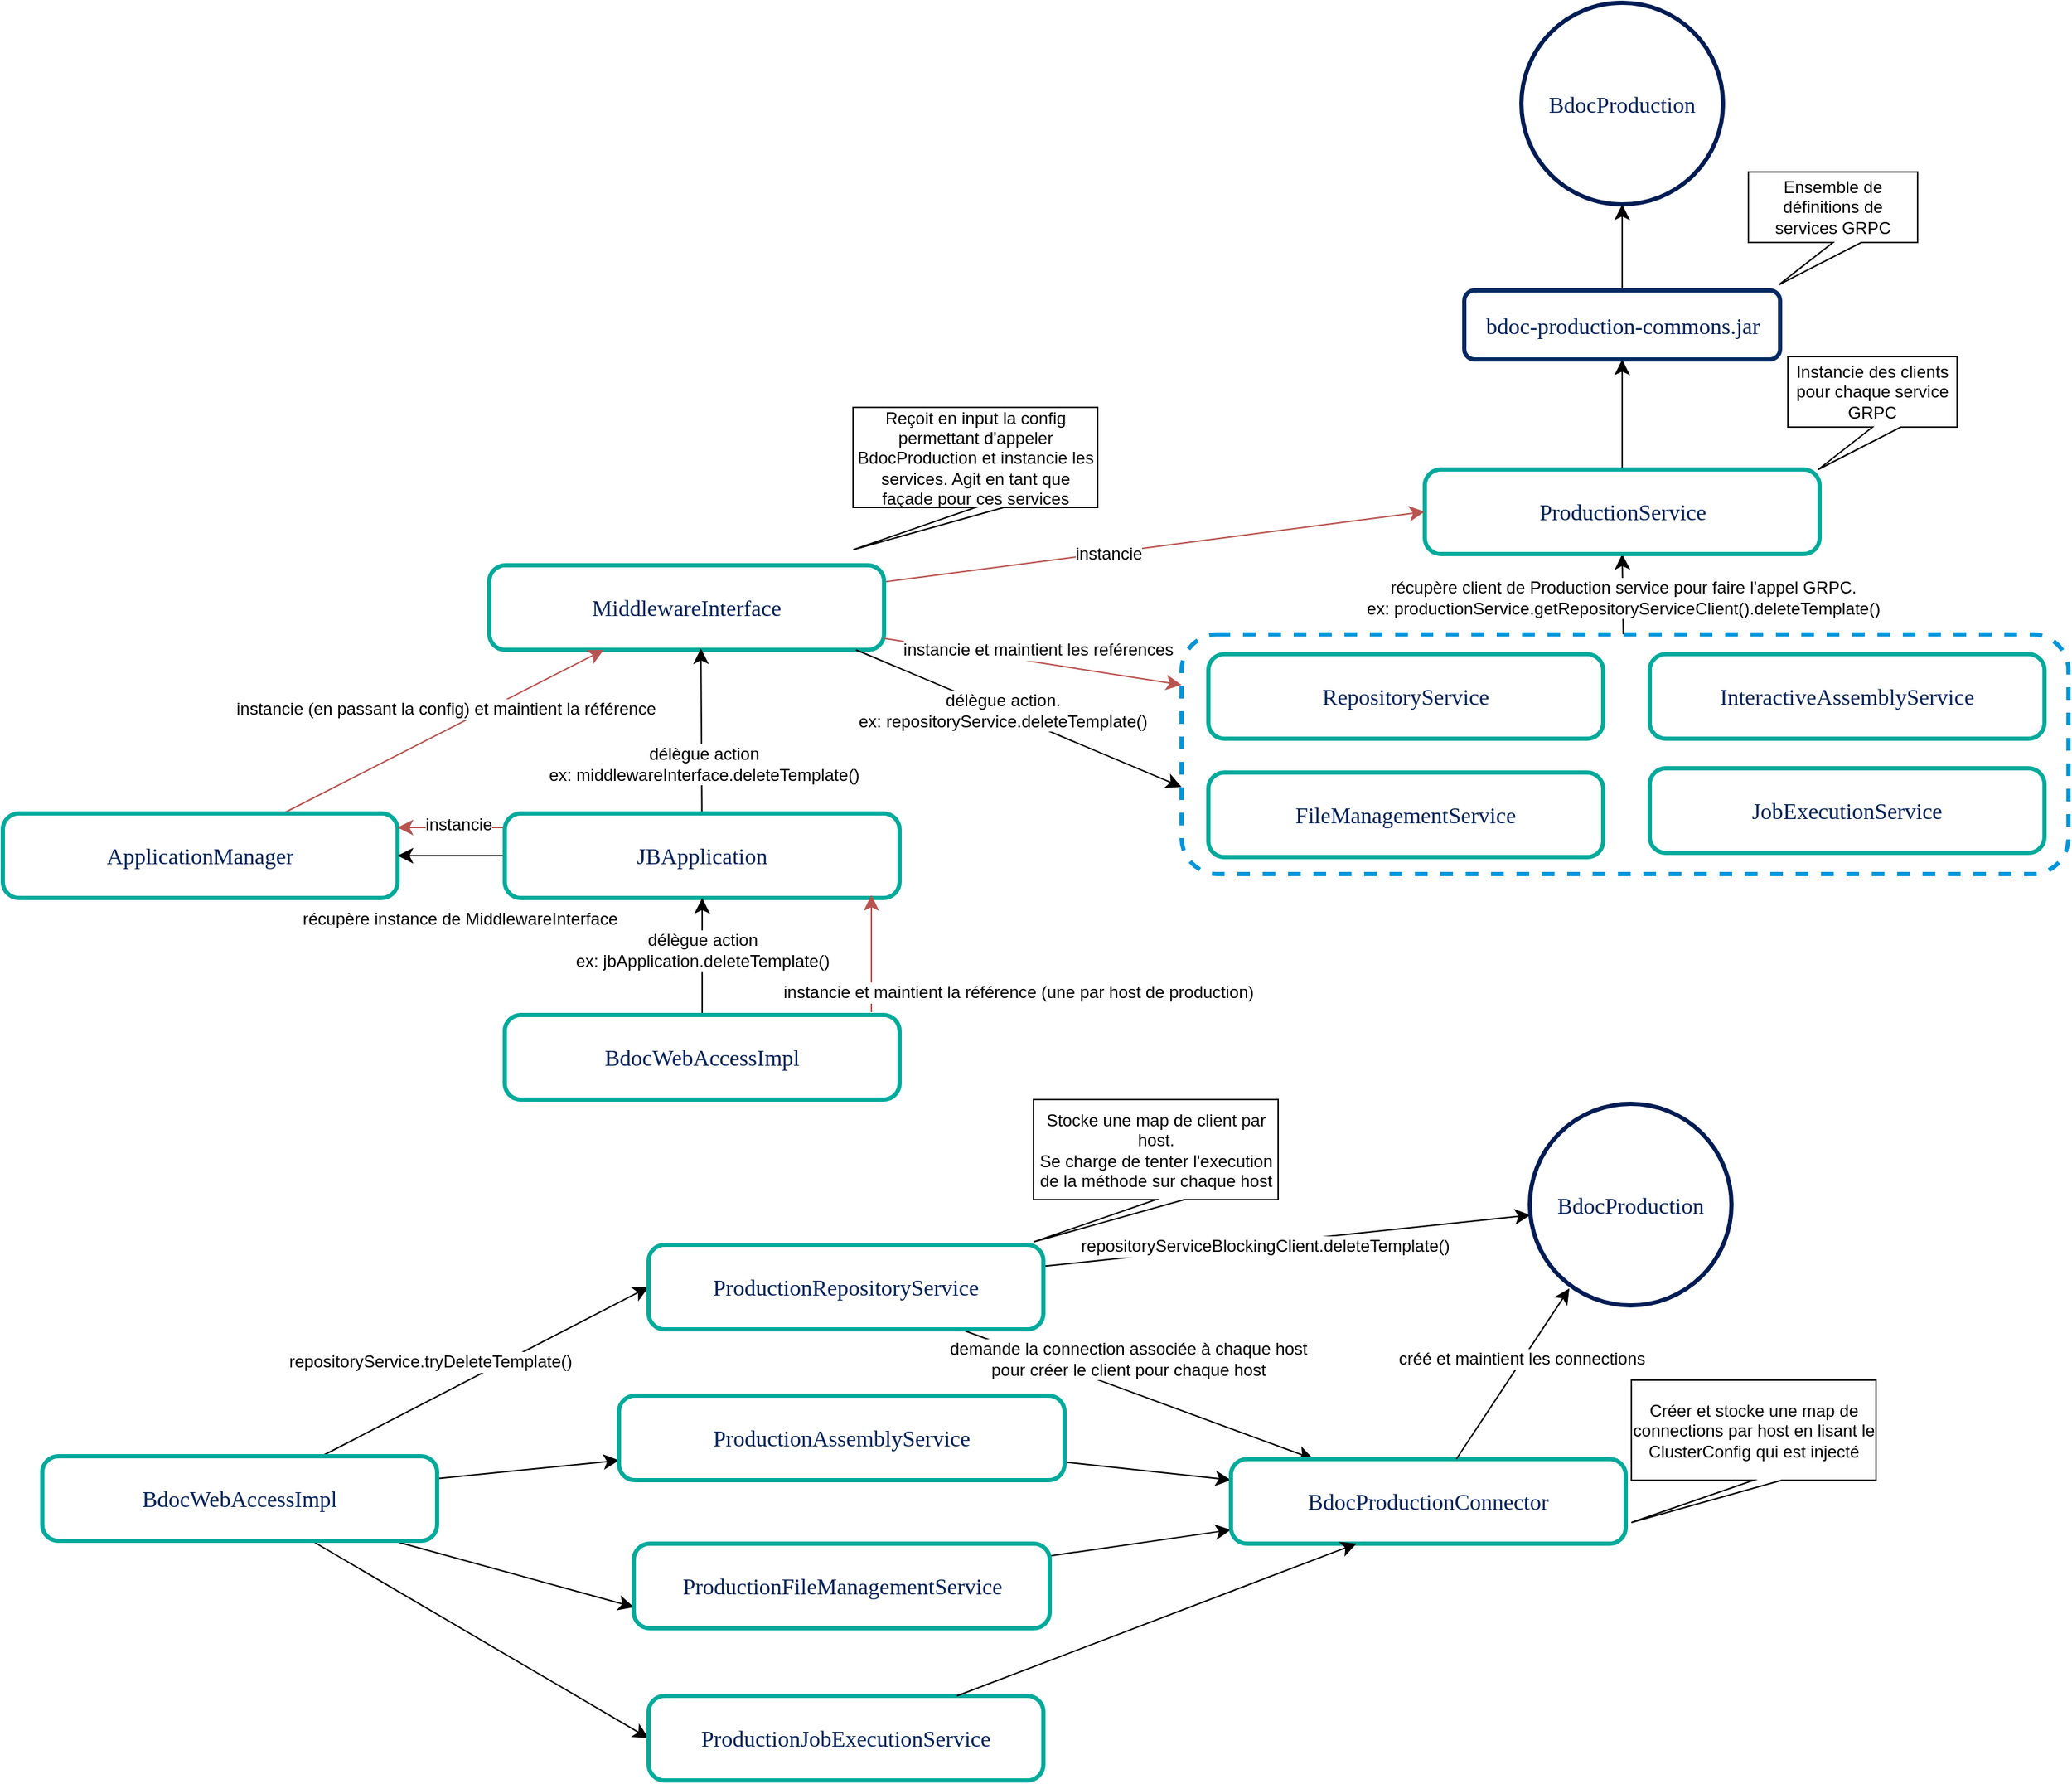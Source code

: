 <mxfile version="24.7.6">
  <diagram name="Page-1" id="mQtRlN96GZHrQYOkIhaN">
    <mxGraphModel dx="2634" dy="1352" grid="0" gridSize="10" guides="1" tooltips="1" connect="1" arrows="1" fold="1" page="0" pageScale="1" pageWidth="827" pageHeight="1169" math="0" shadow="0">
      <root>
        <mxCell id="0" />
        <mxCell id="1" parent="0" />
        <mxCell id="X8OBtTKPQ86jGMtwhGi1-28" style="edgeStyle=none;curved=1;rounded=0;orthogonalLoop=1;jettySize=auto;html=1;entryX=0.5;entryY=1;entryDx=0;entryDy=0;fontSize=12;startSize=8;endSize=8;" edge="1" parent="1" source="X8OBtTKPQ86jGMtwhGi1-25" target="X8OBtTKPQ86jGMtwhGi1-3">
          <mxGeometry relative="1" as="geometry" />
        </mxCell>
        <mxCell id="X8OBtTKPQ86jGMtwhGi1-34" value="&lt;div&gt;récupère client de Production service pour faire l&#39;appel GRPC.&lt;/div&gt;&lt;div&gt;ex: productionService.getRepositoryServiceClient().deleteTemplate()&lt;br&gt;&lt;/div&gt;" style="edgeLabel;html=1;align=center;verticalAlign=middle;resizable=0;points=[];fontSize=12;" vertex="1" connectable="0" parent="X8OBtTKPQ86jGMtwhGi1-28">
          <mxGeometry x="0.262" y="-2" relative="1" as="geometry">
            <mxPoint x="-2" y="10" as="offset" />
          </mxGeometry>
        </mxCell>
        <mxCell id="X8OBtTKPQ86jGMtwhGi1-25" value="" style="rounded=1;whiteSpace=wrap;html=1;strokeColor=#0095db;strokeWidth=3;arcSize=15;fontFamily=Cascadia code;fontSource=https%3A%2F%2Ffonts.googleapis.com%2Fcss%3Ffamily%3DCascadia%2Bcode;fontSize=16;fontColor=#002058;fontStyle=0;labelBackgroundColor=none;labelBorderColor=none;dashed=1;" vertex="1" parent="1">
          <mxGeometry x="-176" y="352" width="629" height="170" as="geometry" />
        </mxCell>
        <mxCell id="X8OBtTKPQ86jGMtwhGi1-1" value="BdocProduction" style="ellipse;whiteSpace=wrap;html=1;aspect=fixed;fillColor=#FFFFFF;strokeColor=#001C54;fontColor=#002058;fontFamily=Poppins;fontSource=https%3A%2F%2Ffonts.googleapis.com%2Fcss%3Ffamily%3DPoppins;fontSize=16;strokeWidth=3;fontStyle=0" vertex="1" parent="1">
          <mxGeometry x="65" y="-96" width="143" height="143" as="geometry" />
        </mxCell>
        <mxCell id="X8OBtTKPQ86jGMtwhGi1-10" style="edgeStyle=none;curved=1;rounded=0;orthogonalLoop=1;jettySize=auto;html=1;entryX=0.5;entryY=1;entryDx=0;entryDy=0;fontSize=12;startSize=8;endSize=8;" edge="1" parent="1" source="X8OBtTKPQ86jGMtwhGi1-3" target="X8OBtTKPQ86jGMtwhGi1-7">
          <mxGeometry relative="1" as="geometry" />
        </mxCell>
        <mxCell id="X8OBtTKPQ86jGMtwhGi1-3" value="ProductionService" style="rounded=1;whiteSpace=wrap;html=1;strokeColor=#00AA9B;strokeWidth=3;arcSize=19;fontFamily=Poppins;fontSource=https%3A%2F%2Ffonts.googleapis.com%2Fcss%3Ffamily%3DPoppins;fontSize=16;fontColor=#002058;fontStyle=0;labelBackgroundColor=none;labelBorderColor=none;" vertex="1" parent="1">
          <mxGeometry x="-3.5" y="235" width="280" height="60" as="geometry" />
        </mxCell>
        <mxCell id="X8OBtTKPQ86jGMtwhGi1-11" style="edgeStyle=none;curved=1;rounded=0;orthogonalLoop=1;jettySize=auto;html=1;entryX=0.5;entryY=1;entryDx=0;entryDy=0;fontSize=12;startSize=8;endSize=8;" edge="1" parent="1" source="X8OBtTKPQ86jGMtwhGi1-7" target="X8OBtTKPQ86jGMtwhGi1-1">
          <mxGeometry relative="1" as="geometry" />
        </mxCell>
        <mxCell id="X8OBtTKPQ86jGMtwhGi1-7" value="bdoc-production-commons.jar" style="rounded=1;whiteSpace=wrap;html=1;strokeColor=#042a60;strokeWidth=3;arcSize=15;fontFamily=Cascadia code;fontSource=https%3A%2F%2Ffonts.googleapis.com%2Fcss%3Ffamily%3DCascadia%2Bcode;fontSize=16;fontColor=#002058;fontStyle=0;labelBackgroundColor=none;labelBorderColor=none;" vertex="1" parent="1">
          <mxGeometry x="24.5" y="108" width="224" height="49" as="geometry" />
        </mxCell>
        <mxCell id="X8OBtTKPQ86jGMtwhGi1-9" value="Ensemble de définitions de services GRPC" style="shape=callout;whiteSpace=wrap;html=1;perimeter=calloutPerimeter;position2=0.18;" vertex="1" parent="1">
          <mxGeometry x="226" y="24" width="120" height="80" as="geometry" />
        </mxCell>
        <mxCell id="X8OBtTKPQ86jGMtwhGi1-12" value="Instancie des clients pour chaque service GRPC" style="shape=callout;whiteSpace=wrap;html=1;perimeter=calloutPerimeter;position2=0.18;" vertex="1" parent="1">
          <mxGeometry x="254" y="155" width="120" height="80" as="geometry" />
        </mxCell>
        <mxCell id="X8OBtTKPQ86jGMtwhGi1-15" style="edgeStyle=none;curved=1;rounded=0;orthogonalLoop=1;jettySize=auto;html=1;fontSize=12;startSize=8;endSize=8;fillColor=#f8cecc;strokeColor=#b85450;entryX=0;entryY=0.5;entryDx=0;entryDy=0;" edge="1" parent="1" source="X8OBtTKPQ86jGMtwhGi1-14" target="X8OBtTKPQ86jGMtwhGi1-3">
          <mxGeometry relative="1" as="geometry" />
        </mxCell>
        <mxCell id="X8OBtTKPQ86jGMtwhGi1-30" value="instancie" style="edgeLabel;html=1;align=center;verticalAlign=middle;resizable=0;points=[];fontSize=12;" vertex="1" connectable="0" parent="X8OBtTKPQ86jGMtwhGi1-15">
          <mxGeometry x="-0.172" y="-1" relative="1" as="geometry">
            <mxPoint as="offset" />
          </mxGeometry>
        </mxCell>
        <mxCell id="X8OBtTKPQ86jGMtwhGi1-14" value="MiddlewareInterface" style="rounded=1;whiteSpace=wrap;html=1;strokeColor=#00AA9B;strokeWidth=3;arcSize=19;fontFamily=Poppins;fontSource=https%3A%2F%2Ffonts.googleapis.com%2Fcss%3Ffamily%3DPoppins;fontSize=16;fontColor=#002058;fontStyle=0;labelBackgroundColor=none;labelBorderColor=none;" vertex="1" parent="1">
          <mxGeometry x="-667" y="303" width="280" height="60" as="geometry" />
        </mxCell>
        <mxCell id="X8OBtTKPQ86jGMtwhGi1-17" value="Reçoit en input la config permettant d&#39;appeler BdocProduction et instancie les services. Agit en tant que façade pour ces services" style="shape=callout;whiteSpace=wrap;html=1;perimeter=calloutPerimeter;position2=0;" vertex="1" parent="1">
          <mxGeometry x="-409" y="191" width="173.5" height="101" as="geometry" />
        </mxCell>
        <mxCell id="X8OBtTKPQ86jGMtwhGi1-18" value="RepositoryService" style="rounded=1;whiteSpace=wrap;html=1;strokeColor=#00AA9B;strokeWidth=3;arcSize=19;fontFamily=Poppins;fontSource=https%3A%2F%2Ffonts.googleapis.com%2Fcss%3Ffamily%3DPoppins;fontSize=16;fontColor=#002058;fontStyle=0;labelBackgroundColor=none;labelBorderColor=none;" vertex="1" parent="1">
          <mxGeometry x="-157" y="366" width="280" height="60" as="geometry" />
        </mxCell>
        <mxCell id="X8OBtTKPQ86jGMtwhGi1-19" value="InteractiveAssemblyService" style="rounded=1;whiteSpace=wrap;html=1;strokeColor=#00AA9B;strokeWidth=3;arcSize=19;fontFamily=Poppins;fontSource=https%3A%2F%2Ffonts.googleapis.com%2Fcss%3Ffamily%3DPoppins;fontSize=16;fontColor=#002058;fontStyle=0;labelBackgroundColor=none;labelBorderColor=none;" vertex="1" parent="1">
          <mxGeometry x="156" y="366" width="280" height="60" as="geometry" />
        </mxCell>
        <mxCell id="X8OBtTKPQ86jGMtwhGi1-20" value="FileManagementService" style="rounded=1;whiteSpace=wrap;html=1;strokeColor=#00AA9B;strokeWidth=3;arcSize=19;fontFamily=Poppins;fontSource=https%3A%2F%2Ffonts.googleapis.com%2Fcss%3Ffamily%3DPoppins;fontSize=16;fontColor=#002058;fontStyle=0;labelBackgroundColor=none;labelBorderColor=none;" vertex="1" parent="1">
          <mxGeometry x="-157" y="450" width="280" height="60" as="geometry" />
        </mxCell>
        <mxCell id="X8OBtTKPQ86jGMtwhGi1-21" value="JobExecutionService" style="rounded=1;whiteSpace=wrap;html=1;strokeColor=#00AA9B;strokeWidth=3;arcSize=19;fontFamily=Poppins;fontSource=https%3A%2F%2Ffonts.googleapis.com%2Fcss%3Ffamily%3DPoppins;fontSize=16;fontColor=#002058;fontStyle=0;labelBackgroundColor=none;labelBorderColor=none;" vertex="1" parent="1">
          <mxGeometry x="156" y="447" width="280" height="60" as="geometry" />
        </mxCell>
        <mxCell id="X8OBtTKPQ86jGMtwhGi1-26" style="edgeStyle=none;curved=1;rounded=0;orthogonalLoop=1;jettySize=auto;html=1;exitX=0.5;exitY=0;exitDx=0;exitDy=0;fontSize=12;startSize=8;endSize=8;" edge="1" parent="1" source="X8OBtTKPQ86jGMtwhGi1-25" target="X8OBtTKPQ86jGMtwhGi1-25">
          <mxGeometry relative="1" as="geometry" />
        </mxCell>
        <mxCell id="X8OBtTKPQ86jGMtwhGi1-27" style="edgeStyle=none;curved=1;rounded=0;orthogonalLoop=1;jettySize=auto;html=1;exitX=0.5;exitY=0;exitDx=0;exitDy=0;fontSize=12;startSize=8;endSize=8;" edge="1" parent="1" source="X8OBtTKPQ86jGMtwhGi1-25" target="X8OBtTKPQ86jGMtwhGi1-25">
          <mxGeometry relative="1" as="geometry" />
        </mxCell>
        <mxCell id="X8OBtTKPQ86jGMtwhGi1-29" style="edgeStyle=none;curved=1;rounded=0;orthogonalLoop=1;jettySize=auto;html=1;fontSize=12;startSize=8;endSize=8;fillColor=#f8cecc;strokeColor=#b85450;" edge="1" parent="1" source="X8OBtTKPQ86jGMtwhGi1-14" target="X8OBtTKPQ86jGMtwhGi1-25">
          <mxGeometry relative="1" as="geometry" />
        </mxCell>
        <mxCell id="X8OBtTKPQ86jGMtwhGi1-31" value="instancie et maintient les reférences" style="edgeLabel;html=1;align=center;verticalAlign=middle;resizable=0;points=[];fontSize=12;" vertex="1" connectable="0" parent="X8OBtTKPQ86jGMtwhGi1-29">
          <mxGeometry x="-0.215" y="1" relative="1" as="geometry">
            <mxPoint x="26" y="-4" as="offset" />
          </mxGeometry>
        </mxCell>
        <mxCell id="X8OBtTKPQ86jGMtwhGi1-32" style="edgeStyle=none;curved=1;rounded=0;orthogonalLoop=1;jettySize=auto;html=1;entryX=0.002;entryY=0.3;entryDx=0;entryDy=0;entryPerimeter=0;fontSize=12;startSize=8;endSize=8;exitX=0.929;exitY=1;exitDx=0;exitDy=0;exitPerimeter=0;" edge="1" parent="1" source="X8OBtTKPQ86jGMtwhGi1-14">
          <mxGeometry relative="1" as="geometry">
            <mxPoint x="-297.26" y="443.995" as="sourcePoint" />
            <mxPoint x="-176.002" y="460.24" as="targetPoint" />
          </mxGeometry>
        </mxCell>
        <mxCell id="X8OBtTKPQ86jGMtwhGi1-33" value="&lt;div&gt;délègue action.&lt;/div&gt;&lt;div&gt;ex: repositoryService.deleteTemplate()&lt;br&gt;&lt;/div&gt;" style="edgeLabel;html=1;align=center;verticalAlign=middle;resizable=0;points=[];fontSize=12;" vertex="1" connectable="0" parent="X8OBtTKPQ86jGMtwhGi1-32">
          <mxGeometry x="-0.106" y="1" relative="1" as="geometry">
            <mxPoint as="offset" />
          </mxGeometry>
        </mxCell>
        <mxCell id="X8OBtTKPQ86jGMtwhGi1-37" style="edgeStyle=none;curved=1;rounded=0;orthogonalLoop=1;jettySize=auto;html=1;fontSize=12;startSize=8;endSize=8;fillColor=#f8cecc;strokeColor=#b85450;" edge="1" parent="1" source="X8OBtTKPQ86jGMtwhGi1-36" target="X8OBtTKPQ86jGMtwhGi1-14">
          <mxGeometry relative="1" as="geometry" />
        </mxCell>
        <mxCell id="X8OBtTKPQ86jGMtwhGi1-38" value="instancie (en passant la config) et maintient la référence" style="edgeLabel;html=1;align=center;verticalAlign=middle;resizable=0;points=[];fontSize=12;" vertex="1" connectable="0" parent="X8OBtTKPQ86jGMtwhGi1-37">
          <mxGeometry x="-0.314" relative="1" as="geometry">
            <mxPoint x="37" y="-34" as="offset" />
          </mxGeometry>
        </mxCell>
        <mxCell id="X8OBtTKPQ86jGMtwhGi1-36" value="ApplicationManager" style="rounded=1;whiteSpace=wrap;html=1;strokeColor=#00AA9B;strokeWidth=3;arcSize=19;fontFamily=Poppins;fontSource=https%3A%2F%2Ffonts.googleapis.com%2Fcss%3Ffamily%3DPoppins;fontSize=16;fontColor=#002058;fontStyle=0;labelBackgroundColor=none;labelBorderColor=none;" vertex="1" parent="1">
          <mxGeometry x="-1012" y="479" width="280" height="60" as="geometry" />
        </mxCell>
        <mxCell id="X8OBtTKPQ86jGMtwhGi1-41" style="edgeStyle=none;curved=1;rounded=0;orthogonalLoop=1;jettySize=auto;html=1;fontSize=12;startSize=8;endSize=8;entryX=0.536;entryY=0.983;entryDx=0;entryDy=0;entryPerimeter=0;" edge="1" parent="1" source="X8OBtTKPQ86jGMtwhGi1-39" target="X8OBtTKPQ86jGMtwhGi1-14">
          <mxGeometry relative="1" as="geometry">
            <mxPoint x="-525" y="395" as="targetPoint" />
          </mxGeometry>
        </mxCell>
        <mxCell id="X8OBtTKPQ86jGMtwhGi1-42" value="délègue action&lt;br&gt;ex: middlewareInterface.deleteTemplate()" style="edgeLabel;html=1;align=center;verticalAlign=middle;resizable=0;points=[];fontSize=12;" vertex="1" connectable="0" parent="X8OBtTKPQ86jGMtwhGi1-41">
          <mxGeometry x="0.157" relative="1" as="geometry">
            <mxPoint x="1" y="32" as="offset" />
          </mxGeometry>
        </mxCell>
        <mxCell id="X8OBtTKPQ86jGMtwhGi1-43" style="edgeStyle=none;curved=1;rounded=0;orthogonalLoop=1;jettySize=auto;html=1;entryX=1;entryY=0.5;entryDx=0;entryDy=0;fontSize=12;startSize=8;endSize=8;" edge="1" parent="1" source="X8OBtTKPQ86jGMtwhGi1-39" target="X8OBtTKPQ86jGMtwhGi1-36">
          <mxGeometry relative="1" as="geometry" />
        </mxCell>
        <mxCell id="X8OBtTKPQ86jGMtwhGi1-44" value="récupère instance de MiddlewareInterface" style="edgeLabel;html=1;align=center;verticalAlign=middle;resizable=0;points=[];fontSize=12;" vertex="1" connectable="0" parent="X8OBtTKPQ86jGMtwhGi1-43">
          <mxGeometry x="-0.08" relative="1" as="geometry">
            <mxPoint x="3" y="45" as="offset" />
          </mxGeometry>
        </mxCell>
        <mxCell id="X8OBtTKPQ86jGMtwhGi1-51" style="edgeStyle=none;curved=1;rounded=0;orthogonalLoop=1;jettySize=auto;html=1;fontSize=12;startSize=8;endSize=8;fillColor=#f8cecc;strokeColor=#b85450;" edge="1" parent="1">
          <mxGeometry relative="1" as="geometry">
            <mxPoint x="-656" y="489" as="sourcePoint" />
            <mxPoint x="-732" y="489" as="targetPoint" />
          </mxGeometry>
        </mxCell>
        <mxCell id="X8OBtTKPQ86jGMtwhGi1-52" value="instancie" style="edgeLabel;html=1;align=center;verticalAlign=middle;resizable=0;points=[];fontSize=12;" vertex="1" connectable="0" parent="X8OBtTKPQ86jGMtwhGi1-51">
          <mxGeometry x="-0.289" y="-2" relative="1" as="geometry">
            <mxPoint x="-6" as="offset" />
          </mxGeometry>
        </mxCell>
        <mxCell id="X8OBtTKPQ86jGMtwhGi1-39" value="JBApplication" style="rounded=1;whiteSpace=wrap;html=1;strokeColor=#00AA9B;strokeWidth=3;arcSize=19;fontFamily=Poppins;fontSource=https%3A%2F%2Ffonts.googleapis.com%2Fcss%3Ffamily%3DPoppins;fontSize=16;fontColor=#002058;fontStyle=0;labelBackgroundColor=none;labelBorderColor=none;" vertex="1" parent="1">
          <mxGeometry x="-656" y="479" width="280" height="60" as="geometry" />
        </mxCell>
        <mxCell id="X8OBtTKPQ86jGMtwhGi1-47" style="edgeStyle=none;curved=1;rounded=0;orthogonalLoop=1;jettySize=auto;html=1;fontSize=12;startSize=8;endSize=8;" edge="1" parent="1" source="X8OBtTKPQ86jGMtwhGi1-46" target="X8OBtTKPQ86jGMtwhGi1-39">
          <mxGeometry relative="1" as="geometry" />
        </mxCell>
        <mxCell id="X8OBtTKPQ86jGMtwhGi1-48" value="&lt;div&gt;délègue action&lt;/div&gt;&lt;div&gt;ex: jbApplication.deleteTemplate()&lt;br&gt;&lt;/div&gt;" style="edgeLabel;html=1;align=center;verticalAlign=middle;resizable=0;points=[];fontSize=12;" vertex="1" connectable="0" parent="X8OBtTKPQ86jGMtwhGi1-47">
          <mxGeometry x="0.108" relative="1" as="geometry">
            <mxPoint as="offset" />
          </mxGeometry>
        </mxCell>
        <mxCell id="X8OBtTKPQ86jGMtwhGi1-49" style="edgeStyle=none;curved=1;rounded=0;orthogonalLoop=1;jettySize=auto;html=1;fontSize=12;startSize=8;endSize=8;fillColor=#f8cecc;strokeColor=#b85450;" edge="1" parent="1">
          <mxGeometry relative="1" as="geometry">
            <mxPoint x="-396" y="620" as="sourcePoint" />
            <mxPoint x="-396" y="537" as="targetPoint" />
          </mxGeometry>
        </mxCell>
        <mxCell id="X8OBtTKPQ86jGMtwhGi1-50" value="instancie et maintient la référence (une par host de production)" style="edgeLabel;html=1;align=center;verticalAlign=middle;resizable=0;points=[];fontSize=12;" vertex="1" connectable="0" parent="X8OBtTKPQ86jGMtwhGi1-49">
          <mxGeometry x="0.181" relative="1" as="geometry">
            <mxPoint x="104" y="35" as="offset" />
          </mxGeometry>
        </mxCell>
        <mxCell id="X8OBtTKPQ86jGMtwhGi1-46" value="BdocWebAccessImpl" style="rounded=1;whiteSpace=wrap;html=1;strokeColor=#00AA9B;strokeWidth=3;arcSize=19;fontFamily=Poppins;fontSource=https%3A%2F%2Ffonts.googleapis.com%2Fcss%3Ffamily%3DPoppins;fontSize=16;fontColor=#002058;fontStyle=0;labelBackgroundColor=none;labelBorderColor=none;" vertex="1" parent="1">
          <mxGeometry x="-656" y="622" width="280" height="60" as="geometry" />
        </mxCell>
        <mxCell id="X8OBtTKPQ86jGMtwhGi1-59" style="edgeStyle=none;curved=1;rounded=0;orthogonalLoop=1;jettySize=auto;html=1;fontSize=12;startSize=8;endSize=8;entryX=0;entryY=0.5;entryDx=0;entryDy=0;" edge="1" parent="1" source="X8OBtTKPQ86jGMtwhGi1-53" target="X8OBtTKPQ86jGMtwhGi1-54">
          <mxGeometry relative="1" as="geometry" />
        </mxCell>
        <mxCell id="X8OBtTKPQ86jGMtwhGi1-71" value="repositoryService.tryDeleteTemplate()" style="edgeLabel;html=1;align=center;verticalAlign=middle;resizable=0;points=[];fontSize=12;" vertex="1" connectable="0" parent="X8OBtTKPQ86jGMtwhGi1-59">
          <mxGeometry x="0.209" y="-2" relative="1" as="geometry">
            <mxPoint x="-65" y="4" as="offset" />
          </mxGeometry>
        </mxCell>
        <mxCell id="X8OBtTKPQ86jGMtwhGi1-60" style="edgeStyle=none;curved=1;rounded=0;orthogonalLoop=1;jettySize=auto;html=1;fontSize=12;startSize=8;endSize=8;" edge="1" parent="1" source="X8OBtTKPQ86jGMtwhGi1-53" target="X8OBtTKPQ86jGMtwhGi1-55">
          <mxGeometry relative="1" as="geometry" />
        </mxCell>
        <mxCell id="X8OBtTKPQ86jGMtwhGi1-61" style="edgeStyle=none;curved=1;rounded=0;orthogonalLoop=1;jettySize=auto;html=1;entryX=0;entryY=0.75;entryDx=0;entryDy=0;fontSize=12;startSize=8;endSize=8;" edge="1" parent="1" source="X8OBtTKPQ86jGMtwhGi1-53" target="X8OBtTKPQ86jGMtwhGi1-56">
          <mxGeometry relative="1" as="geometry" />
        </mxCell>
        <mxCell id="X8OBtTKPQ86jGMtwhGi1-62" style="edgeStyle=none;curved=1;rounded=0;orthogonalLoop=1;jettySize=auto;html=1;entryX=0;entryY=0.5;entryDx=0;entryDy=0;fontSize=12;startSize=8;endSize=8;" edge="1" parent="1" source="X8OBtTKPQ86jGMtwhGi1-53" target="X8OBtTKPQ86jGMtwhGi1-57">
          <mxGeometry relative="1" as="geometry" />
        </mxCell>
        <mxCell id="X8OBtTKPQ86jGMtwhGi1-53" value="BdocWebAccessImpl" style="rounded=1;whiteSpace=wrap;html=1;strokeColor=#00AA9B;strokeWidth=3;arcSize=19;fontFamily=Poppins;fontSource=https%3A%2F%2Ffonts.googleapis.com%2Fcss%3Ffamily%3DPoppins;fontSize=16;fontColor=#002058;fontStyle=0;labelBackgroundColor=none;labelBorderColor=none;" vertex="1" parent="1">
          <mxGeometry x="-984" y="935" width="280" height="60" as="geometry" />
        </mxCell>
        <mxCell id="X8OBtTKPQ86jGMtwhGi1-66" style="edgeStyle=none;curved=1;rounded=0;orthogonalLoop=1;jettySize=auto;html=1;fontSize=12;startSize=8;endSize=8;" edge="1" parent="1" source="X8OBtTKPQ86jGMtwhGi1-54" target="X8OBtTKPQ86jGMtwhGi1-63">
          <mxGeometry relative="1" as="geometry" />
        </mxCell>
        <mxCell id="X8OBtTKPQ86jGMtwhGi1-77" value="demande la connection associée à chaque host &lt;br&gt;pour créer le client pour chaque host" style="edgeLabel;html=1;align=center;verticalAlign=middle;resizable=0;points=[];fontSize=12;" vertex="1" connectable="0" parent="X8OBtTKPQ86jGMtwhGi1-66">
          <mxGeometry x="-0.253" relative="1" as="geometry">
            <mxPoint x="25" y="-14" as="offset" />
          </mxGeometry>
        </mxCell>
        <mxCell id="X8OBtTKPQ86jGMtwhGi1-73" style="edgeStyle=none;curved=1;rounded=0;orthogonalLoop=1;jettySize=auto;html=1;fontSize=12;startSize=8;endSize=8;" edge="1" parent="1" source="X8OBtTKPQ86jGMtwhGi1-54" target="X8OBtTKPQ86jGMtwhGi1-72">
          <mxGeometry relative="1" as="geometry" />
        </mxCell>
        <mxCell id="X8OBtTKPQ86jGMtwhGi1-74" value="repositoryServiceBlockingClient.deleteTemplate()" style="edgeLabel;html=1;align=center;verticalAlign=middle;resizable=0;points=[];fontSize=12;" vertex="1" connectable="0" parent="X8OBtTKPQ86jGMtwhGi1-73">
          <mxGeometry x="-0.095" y="-2" relative="1" as="geometry">
            <mxPoint as="offset" />
          </mxGeometry>
        </mxCell>
        <mxCell id="X8OBtTKPQ86jGMtwhGi1-54" value="ProductionRepositoryService" style="rounded=1;whiteSpace=wrap;html=1;strokeColor=#00AA9B;strokeWidth=3;arcSize=19;fontFamily=Poppins;fontSource=https%3A%2F%2Ffonts.googleapis.com%2Fcss%3Ffamily%3DPoppins;fontSize=16;fontColor=#002058;fontStyle=0;labelBackgroundColor=none;labelBorderColor=none;" vertex="1" parent="1">
          <mxGeometry x="-554" y="785" width="280" height="60" as="geometry" />
        </mxCell>
        <mxCell id="X8OBtTKPQ86jGMtwhGi1-65" style="edgeStyle=none;curved=1;rounded=0;orthogonalLoop=1;jettySize=auto;html=1;fontSize=12;startSize=8;endSize=8;" edge="1" parent="1" source="X8OBtTKPQ86jGMtwhGi1-55" target="X8OBtTKPQ86jGMtwhGi1-63">
          <mxGeometry relative="1" as="geometry" />
        </mxCell>
        <mxCell id="X8OBtTKPQ86jGMtwhGi1-55" value="ProductionAssemblyService" style="rounded=1;whiteSpace=wrap;html=1;strokeColor=#00AA9B;strokeWidth=3;arcSize=19;fontFamily=Poppins;fontSource=https%3A%2F%2Ffonts.googleapis.com%2Fcss%3Ffamily%3DPoppins;fontSize=16;fontColor=#002058;fontStyle=0;labelBackgroundColor=none;labelBorderColor=none;" vertex="1" parent="1">
          <mxGeometry x="-575" y="892" width="316" height="60" as="geometry" />
        </mxCell>
        <mxCell id="X8OBtTKPQ86jGMtwhGi1-67" style="edgeStyle=none;curved=1;rounded=0;orthogonalLoop=1;jettySize=auto;html=1;fontSize=12;startSize=8;endSize=8;" edge="1" parent="1" source="X8OBtTKPQ86jGMtwhGi1-56" target="X8OBtTKPQ86jGMtwhGi1-63">
          <mxGeometry relative="1" as="geometry" />
        </mxCell>
        <mxCell id="X8OBtTKPQ86jGMtwhGi1-56" value="ProductionFileManagementService" style="rounded=1;whiteSpace=wrap;html=1;strokeColor=#00AA9B;strokeWidth=3;arcSize=19;fontFamily=Poppins;fontSource=https%3A%2F%2Ffonts.googleapis.com%2Fcss%3Ffamily%3DPoppins;fontSize=16;fontColor=#002058;fontStyle=0;labelBackgroundColor=none;labelBorderColor=none;" vertex="1" parent="1">
          <mxGeometry x="-564.5" y="997" width="295" height="60" as="geometry" />
        </mxCell>
        <mxCell id="X8OBtTKPQ86jGMtwhGi1-57" value="ProductionJobExecutionService" style="rounded=1;whiteSpace=wrap;html=1;strokeColor=#00AA9B;strokeWidth=3;arcSize=19;fontFamily=Poppins;fontSource=https%3A%2F%2Ffonts.googleapis.com%2Fcss%3Ffamily%3DPoppins;fontSize=16;fontColor=#002058;fontStyle=0;labelBackgroundColor=none;labelBorderColor=none;" vertex="1" parent="1">
          <mxGeometry x="-554" y="1105" width="280" height="60" as="geometry" />
        </mxCell>
        <mxCell id="X8OBtTKPQ86jGMtwhGi1-63" value="BdocProductionConnector" style="rounded=1;whiteSpace=wrap;html=1;strokeColor=#00AA9B;strokeWidth=3;arcSize=19;fontFamily=Poppins;fontSource=https%3A%2F%2Ffonts.googleapis.com%2Fcss%3Ffamily%3DPoppins;fontSize=16;fontColor=#002058;fontStyle=0;labelBackgroundColor=none;labelBorderColor=none;" vertex="1" parent="1">
          <mxGeometry x="-141" y="937" width="280" height="60" as="geometry" />
        </mxCell>
        <mxCell id="X8OBtTKPQ86jGMtwhGi1-68" style="edgeStyle=none;curved=1;rounded=0;orthogonalLoop=1;jettySize=auto;html=1;entryX=0.318;entryY=1;entryDx=0;entryDy=0;entryPerimeter=0;fontSize=12;startSize=8;endSize=8;" edge="1" parent="1" source="X8OBtTKPQ86jGMtwhGi1-57" target="X8OBtTKPQ86jGMtwhGi1-63">
          <mxGeometry relative="1" as="geometry" />
        </mxCell>
        <mxCell id="X8OBtTKPQ86jGMtwhGi1-69" value="&lt;div&gt;Créer et stocke une map de connections par host en lisant le ClusterConfig qui est injecté&lt;br&gt;&lt;/div&gt;" style="shape=callout;whiteSpace=wrap;html=1;perimeter=calloutPerimeter;position2=0;" vertex="1" parent="1">
          <mxGeometry x="143" y="881" width="173.5" height="101" as="geometry" />
        </mxCell>
        <mxCell id="X8OBtTKPQ86jGMtwhGi1-70" value="&lt;div&gt;Stocke une map de client par host.&lt;/div&gt;&lt;div&gt;Se charge de tenter l&#39;execution de la méthode sur chaque host&lt;br&gt;&lt;/div&gt;" style="shape=callout;whiteSpace=wrap;html=1;perimeter=calloutPerimeter;position2=0;" vertex="1" parent="1">
          <mxGeometry x="-281" y="682" width="173.5" height="101" as="geometry" />
        </mxCell>
        <mxCell id="X8OBtTKPQ86jGMtwhGi1-72" value="BdocProduction" style="ellipse;whiteSpace=wrap;html=1;aspect=fixed;fillColor=#FFFFFF;strokeColor=#001C54;fontColor=#002058;fontFamily=Poppins;fontSource=https%3A%2F%2Ffonts.googleapis.com%2Fcss%3Ffamily%3DPoppins;fontSize=16;strokeWidth=3;fontStyle=0" vertex="1" parent="1">
          <mxGeometry x="71" y="685" width="143" height="143" as="geometry" />
        </mxCell>
        <mxCell id="X8OBtTKPQ86jGMtwhGi1-75" style="edgeStyle=none;curved=1;rounded=0;orthogonalLoop=1;jettySize=auto;html=1;entryX=0.196;entryY=0.916;entryDx=0;entryDy=0;entryPerimeter=0;fontSize=12;startSize=8;endSize=8;" edge="1" parent="1" source="X8OBtTKPQ86jGMtwhGi1-63" target="X8OBtTKPQ86jGMtwhGi1-72">
          <mxGeometry relative="1" as="geometry" />
        </mxCell>
        <mxCell id="X8OBtTKPQ86jGMtwhGi1-76" value="créé et maintient les connections" style="edgeLabel;html=1;align=center;verticalAlign=middle;resizable=0;points=[];fontSize=12;" vertex="1" connectable="0" parent="X8OBtTKPQ86jGMtwhGi1-75">
          <mxGeometry x="0.167" y="1" relative="1" as="geometry">
            <mxPoint as="offset" />
          </mxGeometry>
        </mxCell>
      </root>
    </mxGraphModel>
  </diagram>
</mxfile>
